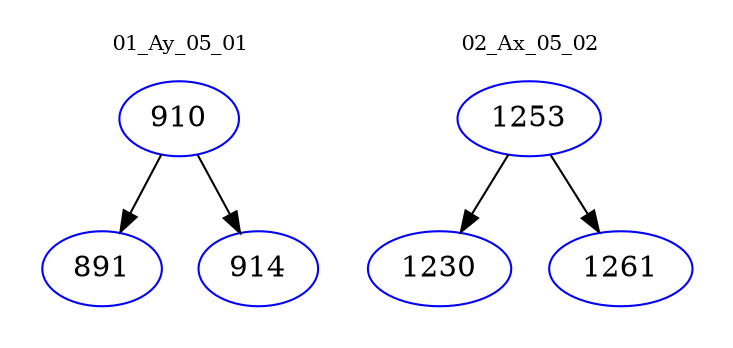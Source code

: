 digraph{
subgraph cluster_0 {
color = white
label = "01_Ay_05_01";
fontsize=10;
T0_910 [label="910", color="blue"]
T0_910 -> T0_891 [color="black"]
T0_891 [label="891", color="blue"]
T0_910 -> T0_914 [color="black"]
T0_914 [label="914", color="blue"]
}
subgraph cluster_1 {
color = white
label = "02_Ax_05_02";
fontsize=10;
T1_1253 [label="1253", color="blue"]
T1_1253 -> T1_1230 [color="black"]
T1_1230 [label="1230", color="blue"]
T1_1253 -> T1_1261 [color="black"]
T1_1261 [label="1261", color="blue"]
}
}
